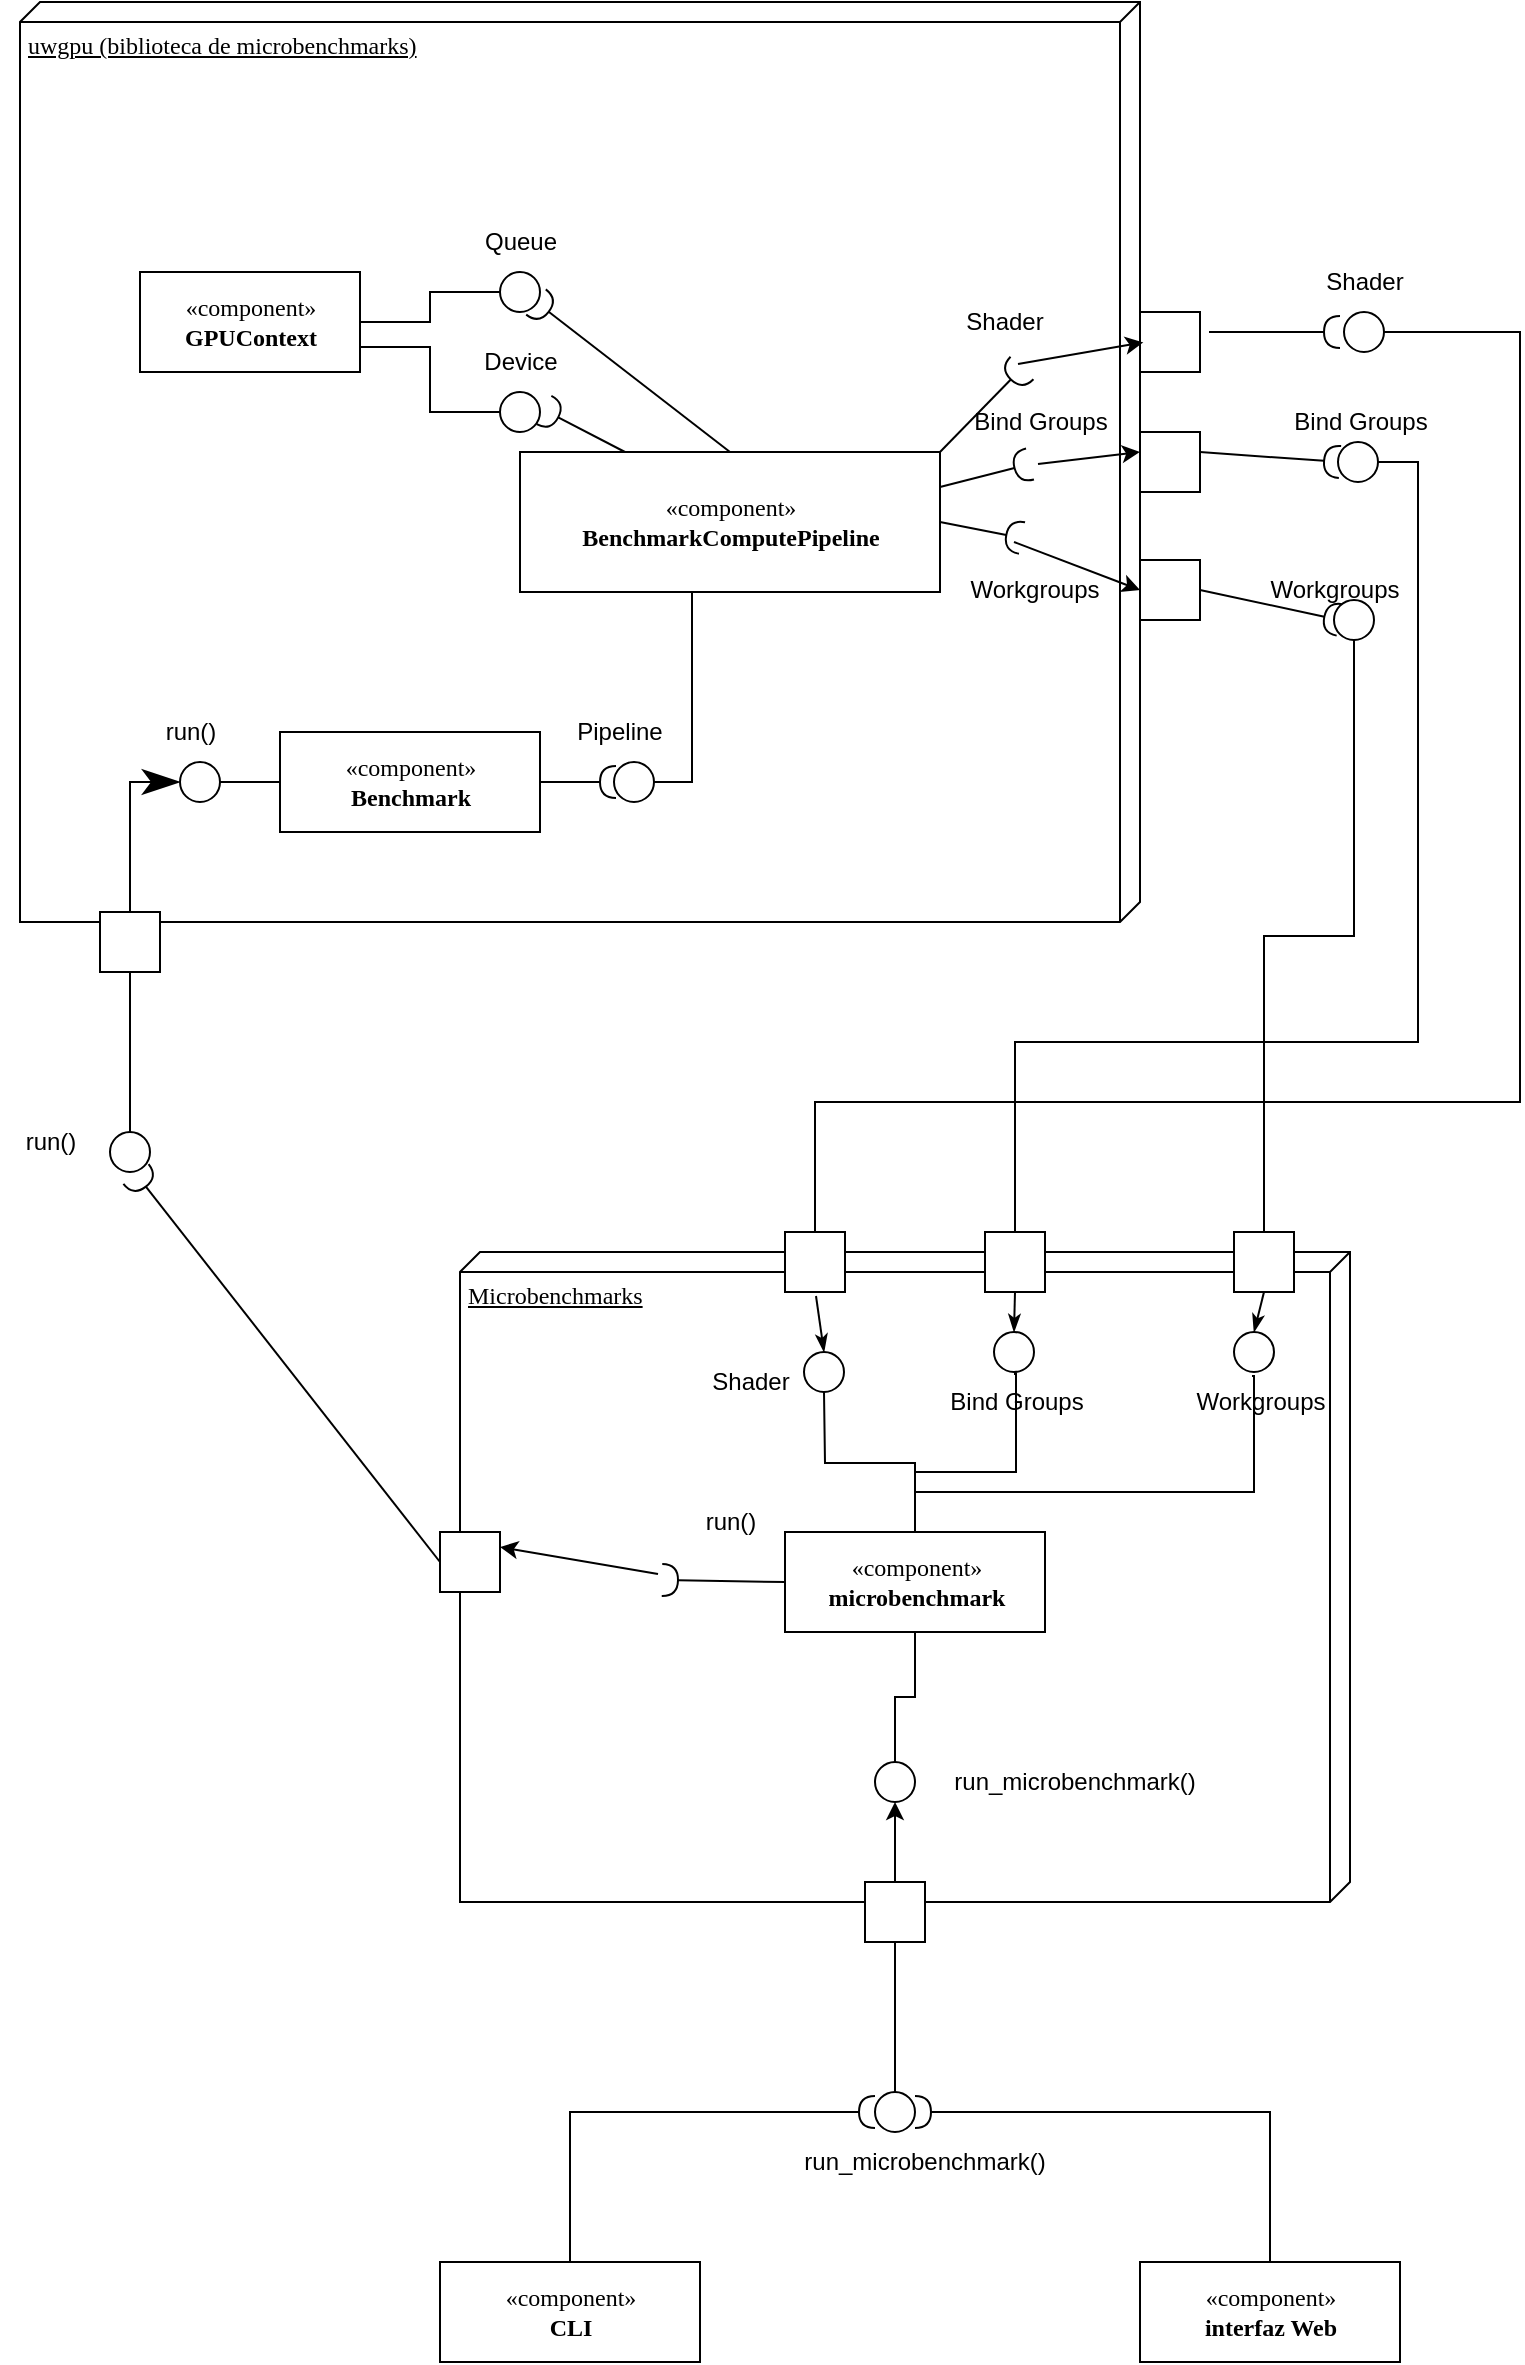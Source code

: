 <mxfile version="24.7.12">
  <diagram name="Page-1" id="5f0bae14-7c28-e335-631c-24af17079c00">
    <mxGraphModel dx="3187" dy="2519" grid="1" gridSize="10" guides="1" tooltips="1" connect="1" arrows="1" fold="1" page="1" pageScale="1" pageWidth="1100" pageHeight="850" background="none" math="0" shadow="0">
      <root>
        <mxCell id="0" />
        <mxCell id="1" parent="0" />
        <mxCell id="39150e848f15840c-1" value="uwgpu (biblioteca de microbenchmarks)" style="verticalAlign=top;align=left;spacingTop=8;spacingLeft=2;spacingRight=12;shape=cube;size=10;direction=south;fontStyle=4;html=1;rounded=0;shadow=0;comic=0;labelBackgroundColor=none;strokeWidth=1;fontFamily=Verdana;fontSize=12" parent="1" vertex="1">
          <mxGeometry x="220" y="-650" width="560" height="460" as="geometry" />
        </mxCell>
        <mxCell id="39150e848f15840c-3" value="Microbenchmarks" style="verticalAlign=top;align=left;spacingTop=8;spacingLeft=2;spacingRight=12;shape=cube;size=10;direction=south;fontStyle=4;html=1;rounded=0;shadow=0;comic=0;labelBackgroundColor=none;strokeWidth=1;fontFamily=Verdana;fontSize=12" parent="1" vertex="1">
          <mxGeometry x="440" y="-25" width="445" height="325" as="geometry" />
        </mxCell>
        <mxCell id="j04bA0JASIezEfK0GSP5-54" style="edgeStyle=orthogonalEdgeStyle;rounded=0;orthogonalLoop=1;jettySize=auto;html=1;exitX=1;exitY=0.75;exitDx=0;exitDy=0;entryX=0;entryY=0.5;entryDx=0;entryDy=0;endArrow=none;endFill=0;" edge="1" parent="1" source="39150e848f15840c-4" target="39150e848f15840c-6">
          <mxGeometry relative="1" as="geometry">
            <mxPoint x="460" y="-435" as="targetPoint" />
          </mxGeometry>
        </mxCell>
        <mxCell id="39150e848f15840c-4" value="&lt;div&gt;«component»&lt;/div&gt;&lt;div&gt;&lt;b&gt;GPUContext&lt;/b&gt;&lt;br&gt;&lt;/div&gt;" style="html=1;rounded=0;shadow=0;comic=0;labelBackgroundColor=none;strokeWidth=1;fontFamily=Verdana;fontSize=12;align=center;" parent="1" vertex="1">
          <mxGeometry x="280" y="-515" width="110" height="50" as="geometry" />
        </mxCell>
        <mxCell id="j04bA0JASIezEfK0GSP5-2" value="" style="rounded=0;orthogonalLoop=1;jettySize=auto;html=1;endArrow=halfCircle;endFill=0;endSize=6;strokeWidth=1;sketch=0;fontSize=12;curved=1;exitX=1;exitY=0.5;exitDx=0;exitDy=0;" edge="1" parent="1" source="j04bA0JASIezEfK0GSP5-18">
          <mxGeometry relative="1" as="geometry">
            <mxPoint x="595" y="-315" as="sourcePoint" />
            <mxPoint x="518" y="-260" as="targetPoint" />
          </mxGeometry>
        </mxCell>
        <mxCell id="j04bA0JASIezEfK0GSP5-3" value="" style="ellipse;whiteSpace=wrap;html=1;align=center;aspect=fixed;fillColor=none;strokeColor=none;resizable=0;perimeter=centerPerimeter;rotatable=0;allowArrows=0;points=[];outlineConnect=1;" vertex="1" parent="1">
          <mxGeometry x="570" y="-320" width="10" height="10" as="geometry" />
        </mxCell>
        <mxCell id="j04bA0JASIezEfK0GSP5-4" value="&lt;div&gt;«component»&lt;/div&gt;&lt;div&gt;&lt;b&gt;BenchmarkComputePipeline&lt;/b&gt;&lt;br&gt;&lt;/div&gt;" style="html=1;rounded=0;shadow=0;comic=0;labelBackgroundColor=none;strokeWidth=1;fontFamily=Verdana;fontSize=12;align=center;" vertex="1" parent="1">
          <mxGeometry x="470" y="-425" width="210" height="70" as="geometry" />
        </mxCell>
        <mxCell id="j04bA0JASIezEfK0GSP5-10" value="" style="group" vertex="1" connectable="0" parent="1">
          <mxGeometry x="440" y="-485" width="60" height="50" as="geometry" />
        </mxCell>
        <mxCell id="39150e848f15840c-6" value="" style="ellipse;whiteSpace=wrap;html=1;rounded=0;shadow=0;comic=0;labelBackgroundColor=none;strokeWidth=1;fontFamily=Verdana;fontSize=12;align=center;" parent="j04bA0JASIezEfK0GSP5-10" vertex="1">
          <mxGeometry x="20" y="30" width="20" height="20" as="geometry" />
        </mxCell>
        <mxCell id="j04bA0JASIezEfK0GSP5-9" value="Device" style="text;html=1;align=center;verticalAlign=middle;resizable=0;points=[];autosize=1;strokeColor=none;fillColor=none;" vertex="1" parent="j04bA0JASIezEfK0GSP5-10">
          <mxGeometry width="60" height="30" as="geometry" />
        </mxCell>
        <mxCell id="j04bA0JASIezEfK0GSP5-11" value="" style="group" vertex="1" connectable="0" parent="1">
          <mxGeometry x="440" y="-545" width="60" height="50" as="geometry" />
        </mxCell>
        <mxCell id="j04bA0JASIezEfK0GSP5-15" value="" style="group" vertex="1" connectable="0" parent="j04bA0JASIezEfK0GSP5-11">
          <mxGeometry x="-30" width="90" height="50" as="geometry" />
        </mxCell>
        <mxCell id="j04bA0JASIezEfK0GSP5-12" value="" style="ellipse;whiteSpace=wrap;html=1;rounded=0;shadow=0;comic=0;labelBackgroundColor=none;strokeWidth=1;fontFamily=Verdana;fontSize=12;align=center;" vertex="1" parent="j04bA0JASIezEfK0GSP5-15">
          <mxGeometry x="50" y="30" width="20" height="20" as="geometry" />
        </mxCell>
        <mxCell id="j04bA0JASIezEfK0GSP5-14" value="Queue" style="text;html=1;align=center;verticalAlign=middle;resizable=0;points=[];autosize=1;strokeColor=none;fillColor=none;" vertex="1" parent="j04bA0JASIezEfK0GSP5-15">
          <mxGeometry x="30" width="60" height="30" as="geometry" />
        </mxCell>
        <mxCell id="j04bA0JASIezEfK0GSP5-18" value="&lt;div&gt;«component»&lt;/div&gt;&lt;div&gt;&lt;b&gt;Benchmark&lt;/b&gt;&lt;br&gt;&lt;/div&gt;" style="html=1;rounded=0;shadow=0;comic=0;labelBackgroundColor=none;strokeWidth=1;fontFamily=Verdana;fontSize=12;align=center;" vertex="1" parent="1">
          <mxGeometry x="350" y="-285" width="130" height="50" as="geometry" />
        </mxCell>
        <mxCell id="j04bA0JASIezEfK0GSP5-21" value="" style="edgeStyle=elbowEdgeStyle;rounded=0;html=1;labelBackgroundColor=none;startArrow=none;startFill=0;startSize=8;endArrow=classicThin;endFill=1;endSize=16;fontFamily=Verdana;fontSize=12;exitX=0.5;exitY=0;exitDx=0;exitDy=0;entryX=0;entryY=0.5;entryDx=0;entryDy=0;" edge="1" parent="1" source="j04bA0JASIezEfK0GSP5-25" target="j04bA0JASIezEfK0GSP5-85">
          <mxGeometry relative="1" as="geometry">
            <mxPoint x="110" y="-270" as="sourcePoint" />
            <mxPoint x="290" y="-260" as="targetPoint" />
            <Array as="points">
              <mxPoint x="275" y="-235" />
            </Array>
          </mxGeometry>
        </mxCell>
        <mxCell id="j04bA0JASIezEfK0GSP5-25" value="" style="whiteSpace=wrap;html=1;aspect=fixed;" vertex="1" parent="1">
          <mxGeometry x="260" y="-195" width="30" height="30" as="geometry" />
        </mxCell>
        <mxCell id="j04bA0JASIezEfK0GSP5-23" value="" style="group" vertex="1" connectable="0" parent="1">
          <mxGeometry x="245" y="-115" width="60" height="50" as="geometry" />
        </mxCell>
        <mxCell id="j04bA0JASIezEfK0GSP5-20" value="" style="ellipse;whiteSpace=wrap;html=1;rounded=0;shadow=0;comic=0;labelBackgroundColor=none;strokeWidth=1;fontFamily=Verdana;fontSize=12;align=center;" vertex="1" parent="j04bA0JASIezEfK0GSP5-23">
          <mxGeometry x="20" y="30" width="20" height="20" as="geometry" />
        </mxCell>
        <mxCell id="j04bA0JASIezEfK0GSP5-27" value="" style="group" vertex="1" connectable="0" parent="1">
          <mxGeometry x="210" y="-95" width="50" height="30" as="geometry" />
        </mxCell>
        <mxCell id="j04bA0JASIezEfK0GSP5-26" value="" style="edgeStyle=elbowEdgeStyle;rounded=0;html=1;labelBackgroundColor=none;startArrow=none;startFill=0;startSize=8;endArrow=none;endFill=0;endSize=16;fontFamily=Verdana;fontSize=12;entryX=0.5;entryY=1;entryDx=0;entryDy=0;" edge="1" parent="j04bA0JASIezEfK0GSP5-27" source="j04bA0JASIezEfK0GSP5-20" target="j04bA0JASIezEfK0GSP5-25">
          <mxGeometry relative="1" as="geometry">
            <mxPoint x="50" as="sourcePoint" />
            <mxPoint x="90" y="-185" as="targetPoint" />
            <Array as="points" />
          </mxGeometry>
        </mxCell>
        <mxCell id="j04bA0JASIezEfK0GSP5-22" value="run()" style="text;html=1;align=center;verticalAlign=middle;resizable=0;points=[];autosize=1;strokeColor=none;fillColor=none;container=0;" vertex="1" parent="j04bA0JASIezEfK0GSP5-27">
          <mxGeometry width="50" height="30" as="geometry" />
        </mxCell>
        <mxCell id="j04bA0JASIezEfK0GSP5-13" value="" style="edgeStyle=elbowEdgeStyle;rounded=0;html=1;labelBackgroundColor=none;startArrow=none;startFill=0;startSize=8;endArrow=none;endFill=0;endSize=16;fontFamily=Verdana;fontSize=12;entryX=1;entryY=0.5;entryDx=0;entryDy=0;" edge="1" parent="1" source="j04bA0JASIezEfK0GSP5-12" target="39150e848f15840c-4">
          <mxGeometry relative="1" as="geometry">
            <mxPoint x="340" y="-530" as="sourcePoint" />
            <mxPoint x="410" y="-515" as="targetPoint" />
            <Array as="points" />
          </mxGeometry>
        </mxCell>
        <mxCell id="j04bA0JASIezEfK0GSP5-30" value="Pipeline" style="text;html=1;align=center;verticalAlign=middle;whiteSpace=wrap;rounded=0;" vertex="1" parent="1">
          <mxGeometry x="490" y="-300" width="60" height="30" as="geometry" />
        </mxCell>
        <mxCell id="j04bA0JASIezEfK0GSP5-45" value="" style="edgeStyle=elbowEdgeStyle;rounded=0;html=1;labelBackgroundColor=none;startArrow=none;startFill=0;startSize=8;endArrow=none;endFill=0;endSize=16;fontFamily=Verdana;fontSize=12;entryX=0.5;entryY=1;entryDx=0;entryDy=0;" edge="1" parent="1" source="j04bA0JASIezEfK0GSP5-43" target="j04bA0JASIezEfK0GSP5-4">
          <mxGeometry relative="1" as="geometry">
            <mxPoint x="410" y="-500" as="sourcePoint" />
            <mxPoint x="460" y="-350" as="targetPoint" />
            <Array as="points" />
          </mxGeometry>
        </mxCell>
        <mxCell id="j04bA0JASIezEfK0GSP5-42" value="" style="group" vertex="1" connectable="0" parent="1">
          <mxGeometry x="467" y="-300" width="95" height="50" as="geometry" />
        </mxCell>
        <mxCell id="j04bA0JASIezEfK0GSP5-43" value="" style="ellipse;whiteSpace=wrap;html=1;rounded=0;shadow=0;comic=0;labelBackgroundColor=none;strokeWidth=1;fontFamily=Verdana;fontSize=12;align=center;" vertex="1" parent="j04bA0JASIezEfK0GSP5-42">
          <mxGeometry x="50" y="30" width="20" height="20" as="geometry" />
        </mxCell>
        <mxCell id="j04bA0JASIezEfK0GSP5-56" value="" style="rounded=0;orthogonalLoop=1;jettySize=auto;html=1;endArrow=halfCircle;endFill=0;endSize=6;strokeWidth=1;sketch=0;fontSize=12;curved=1;exitX=0.25;exitY=0;exitDx=0;exitDy=0;" edge="1" parent="1" source="j04bA0JASIezEfK0GSP5-4">
          <mxGeometry relative="1" as="geometry">
            <mxPoint x="1010" y="-405" as="sourcePoint" />
            <mxPoint x="482" y="-446" as="targetPoint" />
          </mxGeometry>
        </mxCell>
        <mxCell id="j04bA0JASIezEfK0GSP5-57" value="" style="rounded=0;orthogonalLoop=1;jettySize=auto;html=1;endArrow=halfCircle;endFill=0;endSize=6;strokeWidth=1;sketch=0;fontSize=12;curved=1;exitX=0.5;exitY=0;exitDx=0;exitDy=0;" edge="1" parent="1" source="j04bA0JASIezEfK0GSP5-4">
          <mxGeometry relative="1" as="geometry">
            <mxPoint x="583" y="-420" as="sourcePoint" />
            <mxPoint x="478" y="-500" as="targetPoint" />
          </mxGeometry>
        </mxCell>
        <mxCell id="j04bA0JASIezEfK0GSP5-58" value="" style="rounded=0;orthogonalLoop=1;jettySize=auto;html=1;endArrow=halfCircle;endFill=0;endSize=6;strokeWidth=1;sketch=0;fontSize=12;curved=1;exitX=1;exitY=0.25;exitDx=0;exitDy=0;" edge="1" parent="1" source="j04bA0JASIezEfK0GSP5-4">
          <mxGeometry relative="1" as="geometry">
            <mxPoint x="635" y="-420" as="sourcePoint" />
            <mxPoint x="725" y="-419" as="targetPoint" />
          </mxGeometry>
        </mxCell>
        <mxCell id="j04bA0JASIezEfK0GSP5-59" value="" style="rounded=0;orthogonalLoop=1;jettySize=auto;html=1;endArrow=halfCircle;endFill=0;endSize=6;strokeWidth=1;sketch=0;fontSize=12;curved=1;exitX=1;exitY=0;exitDx=0;exitDy=0;" edge="1" parent="1" source="j04bA0JASIezEfK0GSP5-4">
          <mxGeometry relative="1" as="geometry">
            <mxPoint x="687" y="-407" as="sourcePoint" />
            <mxPoint x="721" y="-467" as="targetPoint" />
          </mxGeometry>
        </mxCell>
        <mxCell id="j04bA0JASIezEfK0GSP5-60" value="" style="rounded=0;orthogonalLoop=1;jettySize=auto;html=1;endArrow=halfCircle;endFill=0;endSize=6;strokeWidth=1;sketch=0;fontSize=12;curved=1;exitX=1;exitY=0.5;exitDx=0;exitDy=0;" edge="1" parent="1" source="j04bA0JASIezEfK0GSP5-4">
          <mxGeometry relative="1" as="geometry">
            <mxPoint x="697" y="-397" as="sourcePoint" />
            <mxPoint x="721" y="-382" as="targetPoint" />
          </mxGeometry>
        </mxCell>
        <mxCell id="j04bA0JASIezEfK0GSP5-61" value="Shader" style="text;html=1;align=center;verticalAlign=middle;resizable=0;points=[];autosize=1;strokeColor=none;fillColor=none;" vertex="1" parent="1">
          <mxGeometry x="677" y="-505" width="70" height="30" as="geometry" />
        </mxCell>
        <mxCell id="j04bA0JASIezEfK0GSP5-62" value="Bind Groups" style="text;html=1;align=center;verticalAlign=middle;resizable=0;points=[];autosize=1;strokeColor=none;fillColor=none;" vertex="1" parent="1">
          <mxGeometry x="680" y="-455" width="100" height="30" as="geometry" />
        </mxCell>
        <mxCell id="j04bA0JASIezEfK0GSP5-63" value="Workgroups" style="text;html=1;align=center;verticalAlign=middle;resizable=0;points=[];autosize=1;strokeColor=none;fillColor=none;" vertex="1" parent="1">
          <mxGeometry x="677" y="-371" width="100" height="30" as="geometry" />
        </mxCell>
        <mxCell id="j04bA0JASIezEfK0GSP5-65" value="" style="whiteSpace=wrap;html=1;aspect=fixed;" vertex="1" parent="1">
          <mxGeometry x="780" y="-495" width="30" height="30" as="geometry" />
        </mxCell>
        <mxCell id="j04bA0JASIezEfK0GSP5-66" value="" style="whiteSpace=wrap;html=1;aspect=fixed;" vertex="1" parent="1">
          <mxGeometry x="780" y="-495" width="30" height="30" as="geometry" />
        </mxCell>
        <mxCell id="j04bA0JASIezEfK0GSP5-70" value="" style="whiteSpace=wrap;html=1;aspect=fixed;" vertex="1" parent="1">
          <mxGeometry x="780" y="-371" width="30" height="30" as="geometry" />
        </mxCell>
        <mxCell id="j04bA0JASIezEfK0GSP5-71" value="" style="whiteSpace=wrap;html=1;aspect=fixed;" vertex="1" parent="1">
          <mxGeometry x="780" y="-435" width="30" height="30" as="geometry" />
        </mxCell>
        <mxCell id="j04bA0JASIezEfK0GSP5-75" value="" style="endArrow=classic;html=1;rounded=0;entryX=0.37;entryY=-0.003;entryDx=0;entryDy=0;entryPerimeter=0;" edge="1" parent="1" target="39150e848f15840c-1">
          <mxGeometry width="50" height="50" relative="1" as="geometry">
            <mxPoint x="719" y="-469" as="sourcePoint" />
            <mxPoint x="530" y="-325" as="targetPoint" />
          </mxGeometry>
        </mxCell>
        <mxCell id="j04bA0JASIezEfK0GSP5-76" value="" style="endArrow=classic;html=1;rounded=0;entryX=0;entryY=0;entryDx=225;entryDy=0;entryPerimeter=0;" edge="1" parent="1" target="39150e848f15840c-1">
          <mxGeometry width="50" height="50" relative="1" as="geometry">
            <mxPoint x="729" y="-419" as="sourcePoint" />
            <mxPoint x="530" y="-325" as="targetPoint" />
          </mxGeometry>
        </mxCell>
        <mxCell id="j04bA0JASIezEfK0GSP5-77" value="" style="endArrow=classic;html=1;rounded=0;entryX=0;entryY=0.5;entryDx=0;entryDy=0;" edge="1" parent="1" target="j04bA0JASIezEfK0GSP5-70">
          <mxGeometry width="50" height="50" relative="1" as="geometry">
            <mxPoint x="717" y="-380" as="sourcePoint" />
            <mxPoint x="790" y="-415" as="targetPoint" />
          </mxGeometry>
        </mxCell>
        <mxCell id="j04bA0JASIezEfK0GSP5-112" style="edgeStyle=orthogonalEdgeStyle;rounded=0;orthogonalLoop=1;jettySize=auto;html=1;exitX=0.5;exitY=0;exitDx=0;exitDy=0;endArrow=none;endFill=0;" edge="1" parent="1" source="j04bA0JASIezEfK0GSP5-78">
          <mxGeometry relative="1" as="geometry">
            <mxPoint x="622" y="45" as="targetPoint" />
          </mxGeometry>
        </mxCell>
        <mxCell id="j04bA0JASIezEfK0GSP5-113" style="edgeStyle=orthogonalEdgeStyle;rounded=0;orthogonalLoop=1;jettySize=auto;html=1;exitX=0.5;exitY=0;exitDx=0;exitDy=0;endArrow=none;endFill=0;" edge="1" parent="1" source="j04bA0JASIezEfK0GSP5-78">
          <mxGeometry relative="1" as="geometry">
            <mxPoint x="717" y="36" as="targetPoint" />
            <Array as="points">
              <mxPoint x="668" y="85" />
              <mxPoint x="718" y="85" />
            </Array>
          </mxGeometry>
        </mxCell>
        <mxCell id="j04bA0JASIezEfK0GSP5-114" style="edgeStyle=orthogonalEdgeStyle;rounded=0;orthogonalLoop=1;jettySize=auto;html=1;exitX=0.5;exitY=0;exitDx=0;exitDy=0;endArrow=none;endFill=0;" edge="1" parent="1" source="j04bA0JASIezEfK0GSP5-78">
          <mxGeometry relative="1" as="geometry">
            <mxPoint x="836" y="37" as="targetPoint" />
            <Array as="points">
              <mxPoint x="668" y="95" />
              <mxPoint x="837" y="95" />
            </Array>
          </mxGeometry>
        </mxCell>
        <mxCell id="j04bA0JASIezEfK0GSP5-129" style="edgeStyle=orthogonalEdgeStyle;rounded=0;orthogonalLoop=1;jettySize=auto;html=1;exitX=0.5;exitY=1;exitDx=0;exitDy=0;entryX=0.5;entryY=0;entryDx=0;entryDy=0;endArrow=none;endFill=0;" edge="1" parent="1" source="j04bA0JASIezEfK0GSP5-78" target="j04bA0JASIezEfK0GSP5-127">
          <mxGeometry relative="1" as="geometry" />
        </mxCell>
        <mxCell id="j04bA0JASIezEfK0GSP5-78" value="&lt;div&gt;«component»&lt;/div&gt;&lt;div&gt;&lt;b&gt;microbenchmark&lt;/b&gt;&lt;br&gt;&lt;/div&gt;" style="html=1;rounded=0;shadow=0;comic=0;labelBackgroundColor=none;strokeWidth=1;fontFamily=Verdana;fontSize=12;align=center;" vertex="1" parent="1">
          <mxGeometry x="602.5" y="115" width="130" height="50" as="geometry" />
        </mxCell>
        <mxCell id="j04bA0JASIezEfK0GSP5-81" value="" style="group" vertex="1" connectable="0" parent="1">
          <mxGeometry x="210" y="-325" width="130" height="75" as="geometry" />
        </mxCell>
        <mxCell id="j04bA0JASIezEfK0GSP5-83" value="run()" style="text;html=1;align=center;verticalAlign=middle;resizable=0;points=[];autosize=1;strokeColor=none;fillColor=none;container=0;" vertex="1" parent="j04bA0JASIezEfK0GSP5-81">
          <mxGeometry x="70" y="25" width="50" height="30" as="geometry" />
        </mxCell>
        <mxCell id="j04bA0JASIezEfK0GSP5-84" value="" style="group" vertex="1" connectable="0" parent="j04bA0JASIezEfK0GSP5-81">
          <mxGeometry x="70" y="25" width="60" height="50" as="geometry" />
        </mxCell>
        <mxCell id="j04bA0JASIezEfK0GSP5-85" value="" style="ellipse;whiteSpace=wrap;html=1;rounded=0;shadow=0;comic=0;labelBackgroundColor=none;strokeWidth=1;fontFamily=Verdana;fontSize=12;align=center;" vertex="1" parent="j04bA0JASIezEfK0GSP5-84">
          <mxGeometry x="20" y="30" width="20" height="20" as="geometry" />
        </mxCell>
        <mxCell id="j04bA0JASIezEfK0GSP5-82" value="" style="edgeStyle=elbowEdgeStyle;rounded=0;html=1;labelBackgroundColor=none;startArrow=none;startFill=0;startSize=8;endArrow=none;endFill=0;endSize=16;fontFamily=Verdana;fontSize=12;entryX=0;entryY=0.5;entryDx=0;entryDy=0;exitX=1;exitY=0.5;exitDx=0;exitDy=0;" edge="1" parent="1" source="j04bA0JASIezEfK0GSP5-85" target="j04bA0JASIezEfK0GSP5-18">
          <mxGeometry relative="1" as="geometry">
            <mxPoint x="250" y="-325" as="sourcePoint" />
            <mxPoint x="290" y="-510" as="targetPoint" />
            <Array as="points" />
          </mxGeometry>
        </mxCell>
        <mxCell id="j04bA0JASIezEfK0GSP5-90" value="Shader" style="text;html=1;align=center;verticalAlign=middle;resizable=0;points=[];autosize=1;strokeColor=none;fillColor=none;" vertex="1" parent="1">
          <mxGeometry x="550" y="25" width="70" height="30" as="geometry" />
        </mxCell>
        <mxCell id="j04bA0JASIezEfK0GSP5-91" value="Bind Groups" style="text;html=1;align=center;verticalAlign=middle;resizable=0;points=[];autosize=1;strokeColor=none;fillColor=none;" vertex="1" parent="1">
          <mxGeometry x="667.5" y="35" width="100" height="30" as="geometry" />
        </mxCell>
        <mxCell id="j04bA0JASIezEfK0GSP5-92" value="Workgroups" style="text;html=1;align=center;verticalAlign=middle;resizable=0;points=[];autosize=1;strokeColor=none;fillColor=none;" vertex="1" parent="1">
          <mxGeometry x="790" y="35" width="100" height="30" as="geometry" />
        </mxCell>
        <mxCell id="j04bA0JASIezEfK0GSP5-147" style="edgeStyle=orthogonalEdgeStyle;rounded=0;orthogonalLoop=1;jettySize=auto;html=1;exitX=0.5;exitY=0;exitDx=0;exitDy=0;entryX=0.5;entryY=1;entryDx=0;entryDy=0;endArrow=none;endFill=0;" edge="1" parent="1" source="j04bA0JASIezEfK0GSP5-94" target="j04bA0JASIezEfK0GSP5-142">
          <mxGeometry relative="1" as="geometry" />
        </mxCell>
        <mxCell id="j04bA0JASIezEfK0GSP5-94" value="" style="whiteSpace=wrap;html=1;aspect=fixed;" vertex="1" parent="1">
          <mxGeometry x="827" y="-35" width="30" height="30" as="geometry" />
        </mxCell>
        <mxCell id="j04bA0JASIezEfK0GSP5-149" style="edgeStyle=orthogonalEdgeStyle;rounded=0;orthogonalLoop=1;jettySize=auto;html=1;exitX=0.5;exitY=0;exitDx=0;exitDy=0;entryX=1;entryY=0.5;entryDx=0;entryDy=0;endArrow=none;endFill=0;" edge="1" parent="1" source="j04bA0JASIezEfK0GSP5-95" target="j04bA0JASIezEfK0GSP5-138">
          <mxGeometry relative="1" as="geometry">
            <mxPoint x="980.0" y="-410" as="targetPoint" />
            <Array as="points">
              <mxPoint x="617" y="-100" />
              <mxPoint x="970" y="-100" />
              <mxPoint x="970" y="-485" />
            </Array>
          </mxGeometry>
        </mxCell>
        <mxCell id="j04bA0JASIezEfK0GSP5-95" value="" style="whiteSpace=wrap;html=1;aspect=fixed;" vertex="1" parent="1">
          <mxGeometry x="602.5" y="-35" width="30" height="30" as="geometry" />
        </mxCell>
        <mxCell id="j04bA0JASIezEfK0GSP5-148" style="edgeStyle=orthogonalEdgeStyle;rounded=0;orthogonalLoop=1;jettySize=auto;html=1;exitX=0.5;exitY=0;exitDx=0;exitDy=0;entryX=1;entryY=0.5;entryDx=0;entryDy=0;endArrow=none;endFill=0;" edge="1" parent="1" source="j04bA0JASIezEfK0GSP5-96" target="j04bA0JASIezEfK0GSP5-140">
          <mxGeometry relative="1" as="geometry">
            <Array as="points">
              <mxPoint x="717" y="-130" />
              <mxPoint x="919" y="-130" />
              <mxPoint x="919" y="-420" />
            </Array>
          </mxGeometry>
        </mxCell>
        <mxCell id="j04bA0JASIezEfK0GSP5-96" value="" style="whiteSpace=wrap;html=1;aspect=fixed;" vertex="1" parent="1">
          <mxGeometry x="702.5" y="-35" width="30" height="30" as="geometry" />
        </mxCell>
        <mxCell id="j04bA0JASIezEfK0GSP5-100" value="" style="rounded=0;orthogonalLoop=1;jettySize=auto;html=1;endArrow=halfCircle;endFill=0;endSize=6;strokeWidth=1;sketch=0;fontSize=12;curved=1;exitX=0;exitY=0.5;exitDx=0;exitDy=0;" edge="1" parent="1" source="j04bA0JASIezEfK0GSP5-78">
          <mxGeometry relative="1" as="geometry">
            <mxPoint x="490" y="-250" as="sourcePoint" />
            <mxPoint x="541" y="139" as="targetPoint" />
          </mxGeometry>
        </mxCell>
        <mxCell id="j04bA0JASIezEfK0GSP5-101" value="" style="group" vertex="1" connectable="0" parent="1">
          <mxGeometry x="550" y="95" width="50" height="30" as="geometry" />
        </mxCell>
        <mxCell id="j04bA0JASIezEfK0GSP5-103" value="run()" style="text;html=1;align=center;verticalAlign=middle;resizable=0;points=[];autosize=1;strokeColor=none;fillColor=none;container=0;" vertex="1" parent="j04bA0JASIezEfK0GSP5-101">
          <mxGeometry width="50" height="30" as="geometry" />
        </mxCell>
        <mxCell id="j04bA0JASIezEfK0GSP5-105" value="" style="group" vertex="1" connectable="0" parent="1">
          <mxGeometry x="562" y="-5" width="95" height="50" as="geometry" />
        </mxCell>
        <mxCell id="j04bA0JASIezEfK0GSP5-116" style="rounded=0;orthogonalLoop=1;jettySize=auto;html=1;exitX=0.5;exitY=0;exitDx=0;exitDy=0;startArrow=classicThin;startFill=1;endArrow=none;endFill=0;" edge="1" parent="j04bA0JASIezEfK0GSP5-105" source="j04bA0JASIezEfK0GSP5-106">
          <mxGeometry relative="1" as="geometry">
            <mxPoint x="56" y="2" as="targetPoint" />
          </mxGeometry>
        </mxCell>
        <mxCell id="j04bA0JASIezEfK0GSP5-106" value="" style="ellipse;whiteSpace=wrap;html=1;rounded=0;shadow=0;comic=0;labelBackgroundColor=none;strokeWidth=1;fontFamily=Verdana;fontSize=12;align=center;" vertex="1" parent="j04bA0JASIezEfK0GSP5-105">
          <mxGeometry x="50" y="30" width="20" height="20" as="geometry" />
        </mxCell>
        <mxCell id="j04bA0JASIezEfK0GSP5-107" value="" style="group" vertex="1" connectable="0" parent="1">
          <mxGeometry x="657" y="-15" width="95" height="50" as="geometry" />
        </mxCell>
        <mxCell id="j04bA0JASIezEfK0GSP5-108" value="" style="ellipse;whiteSpace=wrap;html=1;rounded=0;shadow=0;comic=0;labelBackgroundColor=none;strokeWidth=1;fontFamily=Verdana;fontSize=12;align=center;" vertex="1" parent="j04bA0JASIezEfK0GSP5-107">
          <mxGeometry x="50" y="30" width="20" height="20" as="geometry" />
        </mxCell>
        <mxCell id="j04bA0JASIezEfK0GSP5-110" value="" style="group" vertex="1" connectable="0" parent="1">
          <mxGeometry x="777" y="-15" width="95" height="50" as="geometry" />
        </mxCell>
        <mxCell id="j04bA0JASIezEfK0GSP5-111" value="" style="ellipse;whiteSpace=wrap;html=1;rounded=0;shadow=0;comic=0;labelBackgroundColor=none;strokeWidth=1;fontFamily=Verdana;fontSize=12;align=center;" vertex="1" parent="j04bA0JASIezEfK0GSP5-110">
          <mxGeometry x="50" y="30" width="20" height="20" as="geometry" />
        </mxCell>
        <mxCell id="j04bA0JASIezEfK0GSP5-115" style="edgeStyle=orthogonalEdgeStyle;rounded=0;orthogonalLoop=1;jettySize=auto;html=1;exitX=0.5;exitY=0;exitDx=0;exitDy=0;entryX=0.5;entryY=1;entryDx=0;entryDy=0;startArrow=classicThin;startFill=1;endArrow=none;endFill=0;" edge="1" parent="1" source="j04bA0JASIezEfK0GSP5-108" target="j04bA0JASIezEfK0GSP5-96">
          <mxGeometry relative="1" as="geometry" />
        </mxCell>
        <mxCell id="j04bA0JASIezEfK0GSP5-117" style="rounded=0;orthogonalLoop=1;jettySize=auto;html=1;exitX=0.5;exitY=0;exitDx=0;exitDy=0;entryX=0.5;entryY=1;entryDx=0;entryDy=0;startArrow=classicThin;startFill=1;endArrow=none;endFill=0;" edge="1" parent="1" source="j04bA0JASIezEfK0GSP5-111" target="j04bA0JASIezEfK0GSP5-94">
          <mxGeometry relative="1" as="geometry" />
        </mxCell>
        <mxCell id="j04bA0JASIezEfK0GSP5-122" value="" style="whiteSpace=wrap;html=1;aspect=fixed;" vertex="1" parent="1">
          <mxGeometry x="430" y="115" width="30" height="30" as="geometry" />
        </mxCell>
        <mxCell id="j04bA0JASIezEfK0GSP5-123" value="" style="endArrow=classic;html=1;rounded=0;entryX=1;entryY=0.25;entryDx=0;entryDy=0;" edge="1" parent="1" target="j04bA0JASIezEfK0GSP5-122">
          <mxGeometry width="50" height="50" relative="1" as="geometry">
            <mxPoint x="539" y="136" as="sourcePoint" />
            <mxPoint x="460" y="-55" as="targetPoint" />
          </mxGeometry>
        </mxCell>
        <mxCell id="j04bA0JASIezEfK0GSP5-127" value="" style="ellipse;whiteSpace=wrap;html=1;rounded=0;shadow=0;comic=0;labelBackgroundColor=none;strokeWidth=1;fontFamily=Verdana;fontSize=12;align=center;" vertex="1" parent="1">
          <mxGeometry x="647.5" y="230" width="20" height="20" as="geometry" />
        </mxCell>
        <mxCell id="j04bA0JASIezEfK0GSP5-128" value="run_microbenchmark()" style="text;html=1;align=center;verticalAlign=middle;resizable=0;points=[];autosize=1;strokeColor=none;fillColor=none;" vertex="1" parent="1">
          <mxGeometry x="667" y="225" width="160" height="30" as="geometry" />
        </mxCell>
        <mxCell id="j04bA0JASIezEfK0GSP5-154" style="edgeStyle=orthogonalEdgeStyle;rounded=0;orthogonalLoop=1;jettySize=auto;html=1;exitX=0.5;exitY=0;exitDx=0;exitDy=0;entryX=0.5;entryY=1;entryDx=0;entryDy=0;" edge="1" parent="1" source="j04bA0JASIezEfK0GSP5-130" target="j04bA0JASIezEfK0GSP5-127">
          <mxGeometry relative="1" as="geometry" />
        </mxCell>
        <mxCell id="j04bA0JASIezEfK0GSP5-130" value="" style="whiteSpace=wrap;html=1;aspect=fixed;" vertex="1" parent="1">
          <mxGeometry x="642.5" y="290" width="30" height="30" as="geometry" />
        </mxCell>
        <mxCell id="j04bA0JASIezEfK0GSP5-131" value="" style="rounded=0;orthogonalLoop=1;jettySize=auto;html=1;endArrow=halfCircle;endFill=0;endSize=6;strokeWidth=1;sketch=0;fontSize=12;curved=1;exitX=1;exitY=0.5;exitDx=0;exitDy=0;" edge="1" parent="1" source="j04bA0JASIezEfK0GSP5-70">
          <mxGeometry relative="1" as="geometry">
            <mxPoint x="690" y="-397" as="sourcePoint" />
            <mxPoint x="880" y="-341" as="targetPoint" />
          </mxGeometry>
        </mxCell>
        <mxCell id="j04bA0JASIezEfK0GSP5-132" value="" style="rounded=0;orthogonalLoop=1;jettySize=auto;html=1;endArrow=halfCircle;endFill=0;endSize=6;strokeWidth=1;sketch=0;fontSize=12;curved=1;exitX=0;exitY=0.5;exitDx=0;exitDy=0;" edge="1" parent="1" source="j04bA0JASIezEfK0GSP5-122">
          <mxGeometry relative="1" as="geometry">
            <mxPoint x="805" y="-331" as="sourcePoint" />
            <mxPoint x="278" y="-64" as="targetPoint" />
          </mxGeometry>
        </mxCell>
        <mxCell id="j04bA0JASIezEfK0GSP5-134" value="" style="rounded=0;orthogonalLoop=1;jettySize=auto;html=1;endArrow=halfCircle;endFill=0;endSize=6;strokeWidth=1;sketch=0;fontSize=12;curved=1;exitX=0.5;exitY=1;exitDx=0;exitDy=0;" edge="1" parent="1">
          <mxGeometry relative="1" as="geometry">
            <mxPoint x="810" y="-425" as="sourcePoint" />
            <mxPoint x="880" y="-420" as="targetPoint" />
          </mxGeometry>
        </mxCell>
        <mxCell id="j04bA0JASIezEfK0GSP5-135" value="" style="rounded=0;orthogonalLoop=1;jettySize=auto;html=1;endArrow=halfCircle;endFill=0;endSize=6;strokeWidth=1;sketch=0;fontSize=12;curved=1;exitX=0.5;exitY=1;exitDx=0;exitDy=0;" edge="1" parent="1">
          <mxGeometry relative="1" as="geometry">
            <mxPoint x="814.5" y="-485" as="sourcePoint" />
            <mxPoint x="880" y="-485" as="targetPoint" />
          </mxGeometry>
        </mxCell>
        <mxCell id="j04bA0JASIezEfK0GSP5-137" value="" style="group" vertex="1" connectable="0" parent="1">
          <mxGeometry x="832" y="-525" width="95" height="50" as="geometry" />
        </mxCell>
        <mxCell id="j04bA0JASIezEfK0GSP5-138" value="" style="ellipse;whiteSpace=wrap;html=1;rounded=0;shadow=0;comic=0;labelBackgroundColor=none;strokeWidth=1;fontFamily=Verdana;fontSize=12;align=center;" vertex="1" parent="j04bA0JASIezEfK0GSP5-137">
          <mxGeometry x="50" y="30" width="20" height="20" as="geometry" />
        </mxCell>
        <mxCell id="j04bA0JASIezEfK0GSP5-139" value="" style="group" vertex="1" connectable="0" parent="1">
          <mxGeometry x="829" y="-460" width="95" height="50" as="geometry" />
        </mxCell>
        <mxCell id="j04bA0JASIezEfK0GSP5-140" value="" style="ellipse;whiteSpace=wrap;html=1;rounded=0;shadow=0;comic=0;labelBackgroundColor=none;strokeWidth=1;fontFamily=Verdana;fontSize=12;align=center;" vertex="1" parent="j04bA0JASIezEfK0GSP5-139">
          <mxGeometry x="50" y="30" width="20" height="20" as="geometry" />
        </mxCell>
        <mxCell id="j04bA0JASIezEfK0GSP5-141" value="" style="group" vertex="1" connectable="0" parent="1">
          <mxGeometry x="827" y="-381" width="95" height="50" as="geometry" />
        </mxCell>
        <mxCell id="j04bA0JASIezEfK0GSP5-142" value="" style="ellipse;whiteSpace=wrap;html=1;rounded=0;shadow=0;comic=0;labelBackgroundColor=none;strokeWidth=1;fontFamily=Verdana;fontSize=12;align=center;" vertex="1" parent="j04bA0JASIezEfK0GSP5-141">
          <mxGeometry x="50" y="30" width="20" height="20" as="geometry" />
        </mxCell>
        <mxCell id="j04bA0JASIezEfK0GSP5-143" value="Workgroups" style="text;html=1;align=center;verticalAlign=middle;resizable=0;points=[];autosize=1;strokeColor=none;fillColor=none;" vertex="1" parent="1">
          <mxGeometry x="827" y="-371" width="100" height="30" as="geometry" />
        </mxCell>
        <mxCell id="j04bA0JASIezEfK0GSP5-144" value="Bind Groups" style="text;html=1;align=center;verticalAlign=middle;resizable=0;points=[];autosize=1;strokeColor=none;fillColor=none;" vertex="1" parent="1">
          <mxGeometry x="840" y="-455" width="100" height="30" as="geometry" />
        </mxCell>
        <mxCell id="j04bA0JASIezEfK0GSP5-145" value="Shader" style="text;html=1;align=center;verticalAlign=middle;resizable=0;points=[];autosize=1;strokeColor=none;fillColor=none;" vertex="1" parent="1">
          <mxGeometry x="857" y="-525" width="70" height="30" as="geometry" />
        </mxCell>
        <mxCell id="j04bA0JASIezEfK0GSP5-151" value="&lt;div&gt;«component»&lt;/div&gt;&lt;div&gt;&lt;b&gt;CLI&lt;/b&gt;&lt;br&gt;&lt;/div&gt;" style="html=1;rounded=0;shadow=0;comic=0;labelBackgroundColor=none;strokeWidth=1;fontFamily=Verdana;fontSize=12;align=center;" vertex="1" parent="1">
          <mxGeometry x="430" y="480" width="130" height="50" as="geometry" />
        </mxCell>
        <mxCell id="j04bA0JASIezEfK0GSP5-152" value="&lt;div&gt;«component»&lt;/div&gt;&lt;div&gt;&lt;b&gt;interfaz Web&lt;/b&gt;&lt;br&gt;&lt;/div&gt;" style="html=1;rounded=0;shadow=0;comic=0;labelBackgroundColor=none;strokeWidth=1;fontFamily=Verdana;fontSize=12;align=center;" vertex="1" parent="1">
          <mxGeometry x="780" y="480" width="130" height="50" as="geometry" />
        </mxCell>
        <mxCell id="j04bA0JASIezEfK0GSP5-160" style="edgeStyle=orthogonalEdgeStyle;rounded=0;orthogonalLoop=1;jettySize=auto;html=1;exitX=0.5;exitY=0;exitDx=0;exitDy=0;entryX=0.5;entryY=1;entryDx=0;entryDy=0;endArrow=none;endFill=0;" edge="1" parent="1" source="j04bA0JASIezEfK0GSP5-155" target="j04bA0JASIezEfK0GSP5-130">
          <mxGeometry relative="1" as="geometry" />
        </mxCell>
        <mxCell id="j04bA0JASIezEfK0GSP5-155" value="" style="ellipse;whiteSpace=wrap;html=1;rounded=0;shadow=0;comic=0;labelBackgroundColor=none;strokeWidth=1;fontFamily=Verdana;fontSize=12;align=center;" vertex="1" parent="1">
          <mxGeometry x="647.5" y="395" width="20" height="20" as="geometry" />
        </mxCell>
        <mxCell id="j04bA0JASIezEfK0GSP5-156" value="run_microbenchmark()" style="text;html=1;align=center;verticalAlign=middle;resizable=0;points=[];autosize=1;strokeColor=none;fillColor=none;" vertex="1" parent="1">
          <mxGeometry x="592" y="415" width="160" height="30" as="geometry" />
        </mxCell>
        <mxCell id="j04bA0JASIezEfK0GSP5-158" value="" style="rounded=0;orthogonalLoop=1;jettySize=auto;html=1;endArrow=halfCircle;endFill=0;endSize=6;strokeWidth=1;sketch=0;fontSize=12;exitX=0.5;exitY=0;exitDx=0;exitDy=0;entryX=0;entryY=0.5;entryDx=0;entryDy=0;edgeStyle=orthogonalEdgeStyle;" edge="1" parent="1" source="j04bA0JASIezEfK0GSP5-151" target="j04bA0JASIezEfK0GSP5-155">
          <mxGeometry relative="1" as="geometry">
            <mxPoint x="613" y="150" as="sourcePoint" />
            <mxPoint x="551" y="149" as="targetPoint" />
          </mxGeometry>
        </mxCell>
        <mxCell id="j04bA0JASIezEfK0GSP5-159" value="" style="rounded=0;orthogonalLoop=1;jettySize=auto;html=1;endArrow=halfCircle;endFill=0;endSize=6;strokeWidth=1;sketch=0;fontSize=12;exitX=0.5;exitY=0;exitDx=0;exitDy=0;entryX=1;entryY=0.5;entryDx=0;entryDy=0;edgeStyle=orthogonalEdgeStyle;" edge="1" parent="1" source="j04bA0JASIezEfK0GSP5-152" target="j04bA0JASIezEfK0GSP5-155">
          <mxGeometry relative="1" as="geometry">
            <mxPoint x="613" y="150" as="sourcePoint" />
            <mxPoint x="551" y="149" as="targetPoint" />
          </mxGeometry>
        </mxCell>
      </root>
    </mxGraphModel>
  </diagram>
</mxfile>
